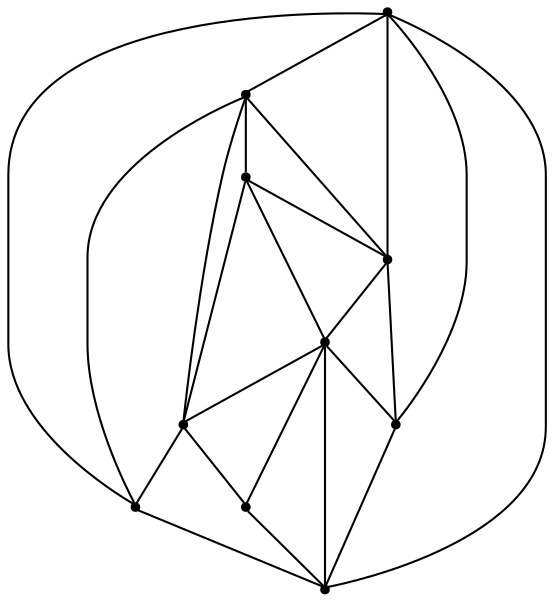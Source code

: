 graph {
  node [shape=point,comment="{\"directed\":false,\"doi\":\"10.1007/978-3-319-27261-0_38\",\"figure\":\"2\"}"]

  v0 [pos="1292.2448418714762,1807.0785084502386"]
  v1 [pos="1226.583886875545,1826.4152549309972"]
  v2 [pos="1167.0608674863215,1869.6642917935942"]
  v3 [pos="1203.8458768867113,1756.4424002555968"]
  v4 [pos="1167.0603587789801,1681.901536814265"]
  v5 [pos="1167.0608674863215,1807.0790171513456"]
  v6 [pos="1107.5347322646312,1826.415254930997"]
  v7 [pos="1130.271693044573,1756.4424002555968"]
  v8 [pos="1167.0603587789801,1932.2489305594588"]
  v9 [pos="1041.88178940933,1807.0785084502386"]

  v0 -- v4 [id="-1",pos="1292.2448418714762,1807.0785084502386 1292.2433157494515,1786.2175662775148 1292.2433157494515,1786.2175662775148 1292.2433157494515,1786.2175662775148 1292.2433157494515,1765.356242578961 1292.2433157494515,1723.6334680065763 1271.3775395428968,1702.7720171327458 1250.5158329950748,1681.9064966500587 1208.7883502406983,1681.9064966500587 1187.9266436928763,1681.9064966500587 1167.0603587789801,1681.901536814265 1167.0603587789801,1681.901536814265 1167.0603587789801,1681.901536814265"]
  v9 -- v4 [id="-2",pos="1041.88178940933,1807.0785084502386 1041.88261605876,1786.2176934527915 1041.88261605876,1786.2176934527915 1041.88261605876,1786.2176934527915 1041.88261605876,1765.356242578961 1041.88261605876,1723.6292712224433 1062.7483922653146,1702.7637507397562 1083.6142956487047,1681.9022998659257 1125.333384731945,1681.9022998659257 1146.1991609384997,1681.9022998659257 1167.0603587789801,1681.901536814265 1167.0603587789801,1681.901536814265 1167.0603587789801,1681.901536814265"]
  v6 -- v8 [id="-3",pos="1107.5347322646312,1826.415254930997 1167.0603587789801,1932.2489305594588 1167.0603587789801,1932.2489305594588 1167.0603587789801,1932.2489305594588"]
  v7 -- v4 [id="-4",pos="1130.271693044573,1756.4424002555968 1167.0603587789801,1681.901536814265 1167.0603587789801,1681.901536814265 1167.0603587789801,1681.901536814265"]
  v7 -- v3 [id="-5",pos="1130.271693044573,1756.4424002555968 1203.8458768867113,1756.4424002555968 1203.8458768867113,1756.4424002555968 1203.8458768867113,1756.4424002555968"]
  v6 -- v4 [id="-6",pos="1107.5347322646312,1826.415254930997 1106.5470769609474,1809.2210303378092 1106.5470769609474,1809.2210303378092 1106.5470769609474,1809.2210303378092 1105.5510279861273,1792.022608960488 1103.5799142143278,1757.638356558245 1113.4939844176079,1733.5474167063787 1123.412251456456,1709.4605464633685 1145.2407563069569,1695.6835215567137 1156.1466786494889,1688.7866791227584 1167.0603587789801,1681.901536814265 1167.0603587789801,1681.901536814265 1167.0603587789801,1681.901536814265"]
  v8 -- v9 [id="-7",pos="1167.0603587789801,1932.2489305594588 1146.195091279767,1932.2515376526324 1146.195091279767,1932.2515376526324 1146.195091279767,1932.2515376526324 1125.333384731945,1932.2515376526324 1083.6100988131366,1932.2515376526324 1062.7484558537324,1911.3860171699455 1041.88261605876,1890.5245662961147 1041.88261605876,1848.8059885078633 1041.88261605876,1827.9404680251762 1041.88178940933,1807.0785084502386 1041.88178940933,1807.0785084502386 1041.88178940933,1807.0785084502386"]
  v8 -- v0 [id="-8",pos="1167.0603587789801,1932.2489305594588 1187.9225740341437,1932.2557344367654 1187.9225740341437,1932.2557344367654 1187.9225740341437,1932.2557344367654 1208.7841534051302,1932.2557344367654 1250.5074393239388,1932.2557344367654 1271.3691458717608,1911.3902139540785 1292.2433157494515,1890.5287630802477 1292.2433157494515,1848.8059885078633 1292.2433157494515,1827.9403408498995 1292.2448418714762,1807.0785084502386 1292.2448418714762,1807.0785084502386 1292.2448418714762,1807.0785084502386"]
  v5 -- v1 [id="-9",pos="1167.0608674863215,1807.0790171513456 1226.583886875545,1826.4152549309972 1226.583886875545,1826.4152549309972 1226.583886875545,1826.4152549309972"]
  v5 -- v6 [id="-10",pos="1167.0608674863215,1807.0790171513456 1107.5347322646312,1826.415254930997 1107.5347322646312,1826.415254930997 1107.5347322646312,1826.415254930997"]
  v2 -- v6 [id="-11",pos="1167.0608674863215,1869.6642917935942 1107.5347322646312,1826.415254930997 1107.5347322646312,1826.415254930997 1107.5347322646312,1826.415254930997"]
  v5 -- v7 [id="-12",pos="1167.0608674863215,1807.0790171513456 1130.271693044573,1756.4424002555968 1130.271693044573,1756.4424002555968 1130.271693044573,1756.4424002555968"]
  v8 -- v1 [id="-13",pos="1167.0603587789801,1932.2489305594588 1226.583886875545,1826.4152549309972 1226.583886875545,1826.4152549309972 1226.583886875545,1826.4152549309972"]
  v6 -- v9 [id="-14",pos="1107.5347322646312,1826.415254930997 1041.88178940933,1807.0785084502386 1041.88178940933,1807.0785084502386 1041.88178940933,1807.0785084502386"]
  v6 -- v7 [id="-15",pos="1107.5347322646312,1826.415254930997 1130.271693044573,1756.4424002555968 1130.271693044573,1756.4424002555968 1130.271693044573,1756.4424002555968"]
  v8 -- v2 [id="-16",pos="1167.0603587789801,1932.2489305594588 1167.0608674863215,1869.6642917935942 1167.0608674863215,1869.6642917935942 1167.0608674863215,1869.6642917935942"]
  v2 -- v5 [id="-17",pos="1167.0608674863215,1869.6642917935942 1167.0608674863215,1807.0790171513456 1167.0608674863215,1807.0790171513456 1167.0608674863215,1807.0790171513456"]
  v3 -- v4 [id="-18",pos="1203.8458768867113,1756.4424002555968 1167.0603587789801,1681.901536814265 1167.0603587789801,1681.901536814265 1167.0603587789801,1681.901536814265"]
  v3 -- v0 [id="-19",pos="1203.8458768867113,1756.4424002555968 1292.2448418714762,1807.0785084502386 1292.2448418714762,1807.0785084502386 1292.2448418714762,1807.0785084502386"]
  v3 -- v1 [id="-20",pos="1203.8458768867113,1756.4424002555968 1226.583886875545,1826.4152549309972 1226.583886875545,1826.4152549309972 1226.583886875545,1826.4152549309972"]
  v1 -- v0 [id="-21",pos="1226.583886875545,1826.4152549309972 1292.2448418714762,1807.0785084502386 1292.2448418714762,1807.0785084502386 1292.2448418714762,1807.0785084502386"]
  v1 -- v2 [id="-22",pos="1226.583886875545,1826.4152549309972 1167.0608674863215,1869.6642917935942 1167.0608674863215,1869.6642917935942 1167.0608674863215,1869.6642917935942"]
  v5 -- v3 [id="-23",pos="1167.0608674863215,1807.0790171513456 1203.8458768867113,1756.4424002555968 1203.8458768867113,1756.4424002555968 1203.8458768867113,1756.4424002555968"]
}